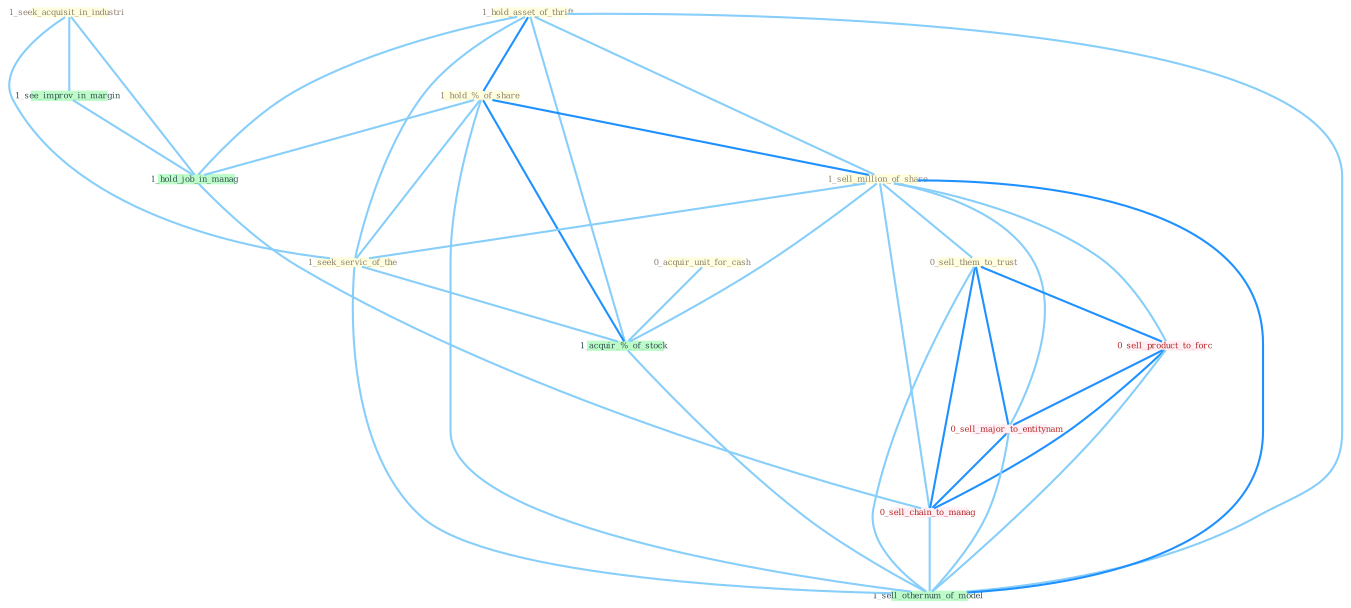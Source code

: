 Graph G{ 
    node
    [shape=polygon,style=filled,width=.5,height=.06,color="#BDFCC9",fixedsize=true,fontsize=4,
    fontcolor="#2f4f4f"];
    {node
    [color="#ffffe0", fontcolor="#8b7d6b"] "1_hold_asset_of_thrift " "1_hold_%_of_share " "1_seek_acquisit_in_industri " "0_acquir_unit_for_cash " "1_sell_million_of_share " "1_seek_servic_of_the " "0_sell_them_to_trust "}
{node [color="#fff0f5", fontcolor="#b22222"] "0_sell_product_to_forc " "0_sell_major_to_entitynam " "0_sell_chain_to_manag "}
edge [color="#B0E2FF"];

	"1_hold_asset_of_thrift " -- "1_hold_%_of_share " [w="2", color="#1e90ff" , len=0.8];
	"1_hold_asset_of_thrift " -- "1_sell_million_of_share " [w="1", color="#87cefa" ];
	"1_hold_asset_of_thrift " -- "1_seek_servic_of_the " [w="1", color="#87cefa" ];
	"1_hold_asset_of_thrift " -- "1_acquir_%_of_stock " [w="1", color="#87cefa" ];
	"1_hold_asset_of_thrift " -- "1_hold_job_in_manag " [w="1", color="#87cefa" ];
	"1_hold_asset_of_thrift " -- "1_sell_othernum_of_model " [w="1", color="#87cefa" ];
	"1_hold_%_of_share " -- "1_sell_million_of_share " [w="2", color="#1e90ff" , len=0.8];
	"1_hold_%_of_share " -- "1_seek_servic_of_the " [w="1", color="#87cefa" ];
	"1_hold_%_of_share " -- "1_acquir_%_of_stock " [w="2", color="#1e90ff" , len=0.8];
	"1_hold_%_of_share " -- "1_hold_job_in_manag " [w="1", color="#87cefa" ];
	"1_hold_%_of_share " -- "1_sell_othernum_of_model " [w="1", color="#87cefa" ];
	"1_seek_acquisit_in_industri " -- "1_seek_servic_of_the " [w="1", color="#87cefa" ];
	"1_seek_acquisit_in_industri " -- "1_see_improv_in_margin " [w="1", color="#87cefa" ];
	"1_seek_acquisit_in_industri " -- "1_hold_job_in_manag " [w="1", color="#87cefa" ];
	"0_acquir_unit_for_cash " -- "1_acquir_%_of_stock " [w="1", color="#87cefa" ];
	"1_sell_million_of_share " -- "1_seek_servic_of_the " [w="1", color="#87cefa" ];
	"1_sell_million_of_share " -- "0_sell_them_to_trust " [w="1", color="#87cefa" ];
	"1_sell_million_of_share " -- "1_acquir_%_of_stock " [w="1", color="#87cefa" ];
	"1_sell_million_of_share " -- "0_sell_product_to_forc " [w="1", color="#87cefa" ];
	"1_sell_million_of_share " -- "0_sell_major_to_entitynam " [w="1", color="#87cefa" ];
	"1_sell_million_of_share " -- "0_sell_chain_to_manag " [w="1", color="#87cefa" ];
	"1_sell_million_of_share " -- "1_sell_othernum_of_model " [w="2", color="#1e90ff" , len=0.8];
	"1_seek_servic_of_the " -- "1_acquir_%_of_stock " [w="1", color="#87cefa" ];
	"1_seek_servic_of_the " -- "1_sell_othernum_of_model " [w="1", color="#87cefa" ];
	"0_sell_them_to_trust " -- "0_sell_product_to_forc " [w="2", color="#1e90ff" , len=0.8];
	"0_sell_them_to_trust " -- "0_sell_major_to_entitynam " [w="2", color="#1e90ff" , len=0.8];
	"0_sell_them_to_trust " -- "0_sell_chain_to_manag " [w="2", color="#1e90ff" , len=0.8];
	"0_sell_them_to_trust " -- "1_sell_othernum_of_model " [w="1", color="#87cefa" ];
	"1_see_improv_in_margin " -- "1_hold_job_in_manag " [w="1", color="#87cefa" ];
	"1_acquir_%_of_stock " -- "1_sell_othernum_of_model " [w="1", color="#87cefa" ];
	"1_hold_job_in_manag " -- "0_sell_chain_to_manag " [w="1", color="#87cefa" ];
	"0_sell_product_to_forc " -- "0_sell_major_to_entitynam " [w="2", color="#1e90ff" , len=0.8];
	"0_sell_product_to_forc " -- "0_sell_chain_to_manag " [w="2", color="#1e90ff" , len=0.8];
	"0_sell_product_to_forc " -- "1_sell_othernum_of_model " [w="1", color="#87cefa" ];
	"0_sell_major_to_entitynam " -- "0_sell_chain_to_manag " [w="2", color="#1e90ff" , len=0.8];
	"0_sell_major_to_entitynam " -- "1_sell_othernum_of_model " [w="1", color="#87cefa" ];
	"0_sell_chain_to_manag " -- "1_sell_othernum_of_model " [w="1", color="#87cefa" ];
}